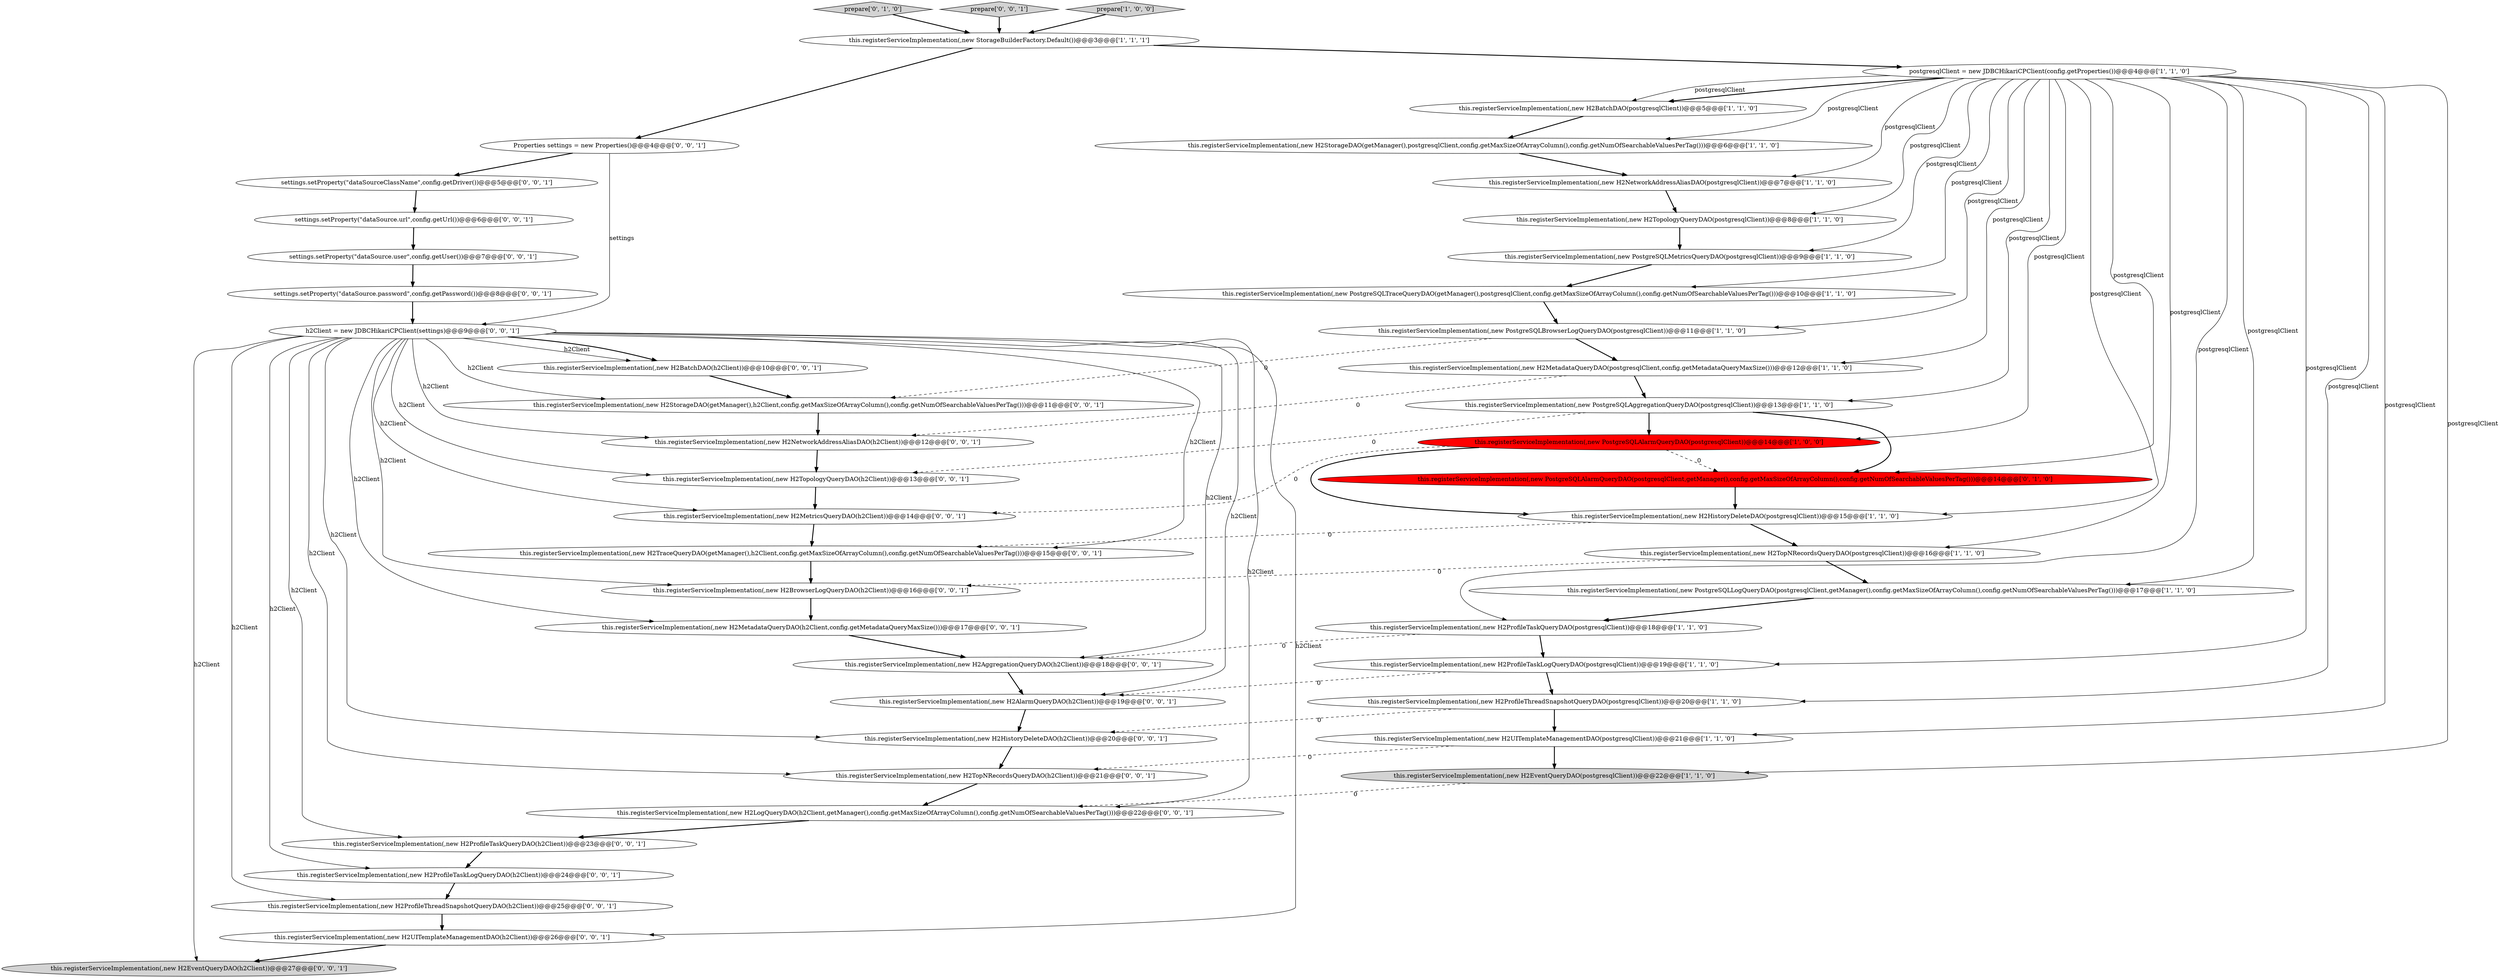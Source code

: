digraph {
33 [style = filled, label = "this.registerServiceImplementation(,new H2BatchDAO(h2Client))@@@10@@@['0', '0', '1']", fillcolor = white, shape = ellipse image = "AAA0AAABBB3BBB"];
37 [style = filled, label = "settings.setProperty(\"dataSource.password\",config.getPassword())@@@8@@@['0', '0', '1']", fillcolor = white, shape = ellipse image = "AAA0AAABBB3BBB"];
23 [style = filled, label = "settings.setProperty(\"dataSource.user\",config.getUser())@@@7@@@['0', '0', '1']", fillcolor = white, shape = ellipse image = "AAA0AAABBB3BBB"];
29 [style = filled, label = "this.registerServiceImplementation(,new H2BrowserLogQueryDAO(h2Client))@@@16@@@['0', '0', '1']", fillcolor = white, shape = ellipse image = "AAA0AAABBB3BBB"];
47 [style = filled, label = "this.registerServiceImplementation(,new H2MetricsQueryDAO(h2Client))@@@14@@@['0', '0', '1']", fillcolor = white, shape = ellipse image = "AAA0AAABBB3BBB"];
41 [style = filled, label = "this.registerServiceImplementation(,new H2ProfileThreadSnapshotQueryDAO(h2Client))@@@25@@@['0', '0', '1']", fillcolor = white, shape = ellipse image = "AAA0AAABBB3BBB"];
13 [style = filled, label = "this.registerServiceImplementation(,new H2EventQueryDAO(postgresqlClient))@@@22@@@['1', '1', '0']", fillcolor = lightgray, shape = ellipse image = "AAA0AAABBB1BBB"];
7 [style = filled, label = "this.registerServiceImplementation(,new H2ProfileThreadSnapshotQueryDAO(postgresqlClient))@@@20@@@['1', '1', '0']", fillcolor = white, shape = ellipse image = "AAA0AAABBB1BBB"];
0 [style = filled, label = "this.registerServiceImplementation(,new H2HistoryDeleteDAO(postgresqlClient))@@@15@@@['1', '1', '0']", fillcolor = white, shape = ellipse image = "AAA0AAABBB1BBB"];
34 [style = filled, label = "this.registerServiceImplementation(,new H2AlarmQueryDAO(h2Client))@@@19@@@['0', '0', '1']", fillcolor = white, shape = ellipse image = "AAA0AAABBB3BBB"];
17 [style = filled, label = "this.registerServiceImplementation(,new PostgreSQLLogQueryDAO(postgresqlClient,getManager(),config.getMaxSizeOfArrayColumn(),config.getNumOfSearchableValuesPerTag()))@@@17@@@['1', '1', '0']", fillcolor = white, shape = ellipse image = "AAA0AAABBB1BBB"];
22 [style = filled, label = "prepare['0', '1', '0']", fillcolor = lightgray, shape = diamond image = "AAA0AAABBB2BBB"];
46 [style = filled, label = "prepare['0', '0', '1']", fillcolor = lightgray, shape = diamond image = "AAA0AAABBB3BBB"];
4 [style = filled, label = "this.registerServiceImplementation(,new PostgreSQLAlarmQueryDAO(postgresqlClient))@@@14@@@['1', '0', '0']", fillcolor = red, shape = ellipse image = "AAA1AAABBB1BBB"];
32 [style = filled, label = "this.registerServiceImplementation(,new H2TopologyQueryDAO(h2Client))@@@13@@@['0', '0', '1']", fillcolor = white, shape = ellipse image = "AAA0AAABBB3BBB"];
38 [style = filled, label = "settings.setProperty(\"dataSource.url\",config.getUrl())@@@6@@@['0', '0', '1']", fillcolor = white, shape = ellipse image = "AAA0AAABBB3BBB"];
28 [style = filled, label = "this.registerServiceImplementation(,new H2UITemplateManagementDAO(h2Client))@@@26@@@['0', '0', '1']", fillcolor = white, shape = ellipse image = "AAA0AAABBB3BBB"];
6 [style = filled, label = "this.registerServiceImplementation(,new H2NetworkAddressAliasDAO(postgresqlClient))@@@7@@@['1', '1', '0']", fillcolor = white, shape = ellipse image = "AAA0AAABBB1BBB"];
25 [style = filled, label = "this.registerServiceImplementation(,new H2MetadataQueryDAO(h2Client,config.getMetadataQueryMaxSize()))@@@17@@@['0', '0', '1']", fillcolor = white, shape = ellipse image = "AAA0AAABBB3BBB"];
21 [style = filled, label = "this.registerServiceImplementation(,new PostgreSQLAlarmQueryDAO(postgresqlClient,getManager(),config.getMaxSizeOfArrayColumn(),config.getNumOfSearchableValuesPerTag()))@@@14@@@['0', '1', '0']", fillcolor = red, shape = ellipse image = "AAA1AAABBB2BBB"];
26 [style = filled, label = "this.registerServiceImplementation(,new H2LogQueryDAO(h2Client,getManager(),config.getMaxSizeOfArrayColumn(),config.getNumOfSearchableValuesPerTag()))@@@22@@@['0', '0', '1']", fillcolor = white, shape = ellipse image = "AAA0AAABBB3BBB"];
19 [style = filled, label = "this.registerServiceImplementation(,new H2TopNRecordsQueryDAO(postgresqlClient))@@@16@@@['1', '1', '0']", fillcolor = white, shape = ellipse image = "AAA0AAABBB1BBB"];
30 [style = filled, label = "this.registerServiceImplementation(,new H2TopNRecordsQueryDAO(h2Client))@@@21@@@['0', '0', '1']", fillcolor = white, shape = ellipse image = "AAA0AAABBB3BBB"];
42 [style = filled, label = "this.registerServiceImplementation(,new H2TraceQueryDAO(getManager(),h2Client,config.getMaxSizeOfArrayColumn(),config.getNumOfSearchableValuesPerTag()))@@@15@@@['0', '0', '1']", fillcolor = white, shape = ellipse image = "AAA0AAABBB3BBB"];
16 [style = filled, label = "this.registerServiceImplementation(,new H2ProfileTaskLogQueryDAO(postgresqlClient))@@@19@@@['1', '1', '0']", fillcolor = white, shape = ellipse image = "AAA0AAABBB1BBB"];
31 [style = filled, label = "this.registerServiceImplementation(,new H2NetworkAddressAliasDAO(h2Client))@@@12@@@['0', '0', '1']", fillcolor = white, shape = ellipse image = "AAA0AAABBB3BBB"];
8 [style = filled, label = "prepare['1', '0', '0']", fillcolor = lightgray, shape = diamond image = "AAA0AAABBB1BBB"];
24 [style = filled, label = "Properties settings = new Properties()@@@4@@@['0', '0', '1']", fillcolor = white, shape = ellipse image = "AAA0AAABBB3BBB"];
43 [style = filled, label = "this.registerServiceImplementation(,new H2AggregationQueryDAO(h2Client))@@@18@@@['0', '0', '1']", fillcolor = white, shape = ellipse image = "AAA0AAABBB3BBB"];
2 [style = filled, label = "this.registerServiceImplementation(,new H2UITemplateManagementDAO(postgresqlClient))@@@21@@@['1', '1', '0']", fillcolor = white, shape = ellipse image = "AAA0AAABBB1BBB"];
18 [style = filled, label = "this.registerServiceImplementation(,new H2BatchDAO(postgresqlClient))@@@5@@@['1', '1', '0']", fillcolor = white, shape = ellipse image = "AAA0AAABBB1BBB"];
36 [style = filled, label = "this.registerServiceImplementation(,new H2StorageDAO(getManager(),h2Client,config.getMaxSizeOfArrayColumn(),config.getNumOfSearchableValuesPerTag()))@@@11@@@['0', '0', '1']", fillcolor = white, shape = ellipse image = "AAA0AAABBB3BBB"];
9 [style = filled, label = "this.registerServiceImplementation(,new H2ProfileTaskQueryDAO(postgresqlClient))@@@18@@@['1', '1', '0']", fillcolor = white, shape = ellipse image = "AAA0AAABBB1BBB"];
27 [style = filled, label = "this.registerServiceImplementation(,new H2HistoryDeleteDAO(h2Client))@@@20@@@['0', '0', '1']", fillcolor = white, shape = ellipse image = "AAA0AAABBB3BBB"];
39 [style = filled, label = "h2Client = new JDBCHikariCPClient(settings)@@@9@@@['0', '0', '1']", fillcolor = white, shape = ellipse image = "AAA0AAABBB3BBB"];
40 [style = filled, label = "this.registerServiceImplementation(,new H2ProfileTaskLogQueryDAO(h2Client))@@@24@@@['0', '0', '1']", fillcolor = white, shape = ellipse image = "AAA0AAABBB3BBB"];
15 [style = filled, label = "this.registerServiceImplementation(,new H2TopologyQueryDAO(postgresqlClient))@@@8@@@['1', '1', '0']", fillcolor = white, shape = ellipse image = "AAA0AAABBB1BBB"];
44 [style = filled, label = "this.registerServiceImplementation(,new H2ProfileTaskQueryDAO(h2Client))@@@23@@@['0', '0', '1']", fillcolor = white, shape = ellipse image = "AAA0AAABBB3BBB"];
20 [style = filled, label = "this.registerServiceImplementation(,new PostgreSQLTraceQueryDAO(getManager(),postgresqlClient,config.getMaxSizeOfArrayColumn(),config.getNumOfSearchableValuesPerTag()))@@@10@@@['1', '1', '0']", fillcolor = white, shape = ellipse image = "AAA0AAABBB1BBB"];
14 [style = filled, label = "this.registerServiceImplementation(,new H2MetadataQueryDAO(postgresqlClient,config.getMetadataQueryMaxSize()))@@@12@@@['1', '1', '0']", fillcolor = white, shape = ellipse image = "AAA0AAABBB1BBB"];
1 [style = filled, label = "this.registerServiceImplementation(,new PostgreSQLAggregationQueryDAO(postgresqlClient))@@@13@@@['1', '1', '0']", fillcolor = white, shape = ellipse image = "AAA0AAABBB1BBB"];
5 [style = filled, label = "this.registerServiceImplementation(,new PostgreSQLBrowserLogQueryDAO(postgresqlClient))@@@11@@@['1', '1', '0']", fillcolor = white, shape = ellipse image = "AAA0AAABBB1BBB"];
45 [style = filled, label = "this.registerServiceImplementation(,new H2EventQueryDAO(h2Client))@@@27@@@['0', '0', '1']", fillcolor = lightgray, shape = ellipse image = "AAA0AAABBB3BBB"];
10 [style = filled, label = "this.registerServiceImplementation(,new StorageBuilderFactory.Default())@@@3@@@['1', '1', '1']", fillcolor = white, shape = ellipse image = "AAA0AAABBB1BBB"];
12 [style = filled, label = "this.registerServiceImplementation(,new PostgreSQLMetricsQueryDAO(postgresqlClient))@@@9@@@['1', '1', '0']", fillcolor = white, shape = ellipse image = "AAA0AAABBB1BBB"];
3 [style = filled, label = "postgresqlClient = new JDBCHikariCPClient(config.getProperties())@@@4@@@['1', '1', '0']", fillcolor = white, shape = ellipse image = "AAA0AAABBB1BBB"];
35 [style = filled, label = "settings.setProperty(\"dataSourceClassName\",config.getDriver())@@@5@@@['0', '0', '1']", fillcolor = white, shape = ellipse image = "AAA0AAABBB3BBB"];
11 [style = filled, label = "this.registerServiceImplementation(,new H2StorageDAO(getManager(),postgresqlClient,config.getMaxSizeOfArrayColumn(),config.getNumOfSearchableValuesPerTag()))@@@6@@@['1', '1', '0']", fillcolor = white, shape = ellipse image = "AAA0AAABBB1BBB"];
8->10 [style = bold, label=""];
39->27 [style = solid, label="h2Client"];
10->24 [style = bold, label=""];
3->7 [style = solid, label="postgresqlClient"];
17->9 [style = bold, label=""];
16->7 [style = bold, label=""];
25->43 [style = bold, label=""];
39->32 [style = solid, label="h2Client"];
42->29 [style = bold, label=""];
9->16 [style = bold, label=""];
41->28 [style = bold, label=""];
3->18 [style = bold, label=""];
3->4 [style = solid, label="postgresqlClient"];
3->17 [style = solid, label="postgresqlClient"];
0->42 [style = dashed, label="0"];
1->21 [style = bold, label=""];
39->44 [style = solid, label="h2Client"];
39->30 [style = solid, label="h2Client"];
3->0 [style = solid, label="postgresqlClient"];
35->38 [style = bold, label=""];
3->21 [style = solid, label="postgresqlClient"];
3->20 [style = solid, label="postgresqlClient"];
3->11 [style = solid, label="postgresqlClient"];
28->45 [style = bold, label=""];
1->4 [style = bold, label=""];
21->0 [style = bold, label=""];
3->14 [style = solid, label="postgresqlClient"];
0->19 [style = bold, label=""];
27->30 [style = bold, label=""];
18->11 [style = bold, label=""];
36->31 [style = bold, label=""];
30->26 [style = bold, label=""];
3->13 [style = solid, label="postgresqlClient"];
3->16 [style = solid, label="postgresqlClient"];
2->30 [style = dashed, label="0"];
13->26 [style = dashed, label="0"];
4->0 [style = bold, label=""];
3->19 [style = solid, label="postgresqlClient"];
39->33 [style = solid, label="h2Client"];
39->42 [style = solid, label="h2Client"];
16->34 [style = dashed, label="0"];
39->26 [style = solid, label="h2Client"];
23->37 [style = bold, label=""];
3->6 [style = solid, label="postgresqlClient"];
7->2 [style = bold, label=""];
33->36 [style = bold, label=""];
39->45 [style = solid, label="h2Client"];
15->12 [style = bold, label=""];
43->34 [style = bold, label=""];
39->34 [style = solid, label="h2Client"];
14->31 [style = dashed, label="0"];
39->41 [style = solid, label="h2Client"];
47->42 [style = bold, label=""];
3->2 [style = solid, label="postgresqlClient"];
31->32 [style = bold, label=""];
3->12 [style = solid, label="postgresqlClient"];
46->10 [style = bold, label=""];
12->20 [style = bold, label=""];
39->25 [style = solid, label="h2Client"];
19->17 [style = bold, label=""];
39->36 [style = solid, label="h2Client"];
1->32 [style = dashed, label="0"];
3->18 [style = solid, label="postgresqlClient"];
4->21 [style = dashed, label="0"];
6->15 [style = bold, label=""];
39->33 [style = bold, label=""];
9->43 [style = dashed, label="0"];
39->40 [style = solid, label="h2Client"];
26->44 [style = bold, label=""];
3->9 [style = solid, label="postgresqlClient"];
22->10 [style = bold, label=""];
39->31 [style = solid, label="h2Client"];
37->39 [style = bold, label=""];
39->28 [style = solid, label="h2Client"];
3->5 [style = solid, label="postgresqlClient"];
39->29 [style = solid, label="h2Client"];
24->35 [style = bold, label=""];
11->6 [style = bold, label=""];
19->29 [style = dashed, label="0"];
44->40 [style = bold, label=""];
29->25 [style = bold, label=""];
10->3 [style = bold, label=""];
38->23 [style = bold, label=""];
4->47 [style = dashed, label="0"];
39->43 [style = solid, label="h2Client"];
5->14 [style = bold, label=""];
24->39 [style = solid, label="settings"];
5->36 [style = dashed, label="0"];
14->1 [style = bold, label=""];
20->5 [style = bold, label=""];
2->13 [style = bold, label=""];
3->15 [style = solid, label="postgresqlClient"];
7->27 [style = dashed, label="0"];
32->47 [style = bold, label=""];
39->47 [style = solid, label="h2Client"];
3->1 [style = solid, label="postgresqlClient"];
40->41 [style = bold, label=""];
34->27 [style = bold, label=""];
}
